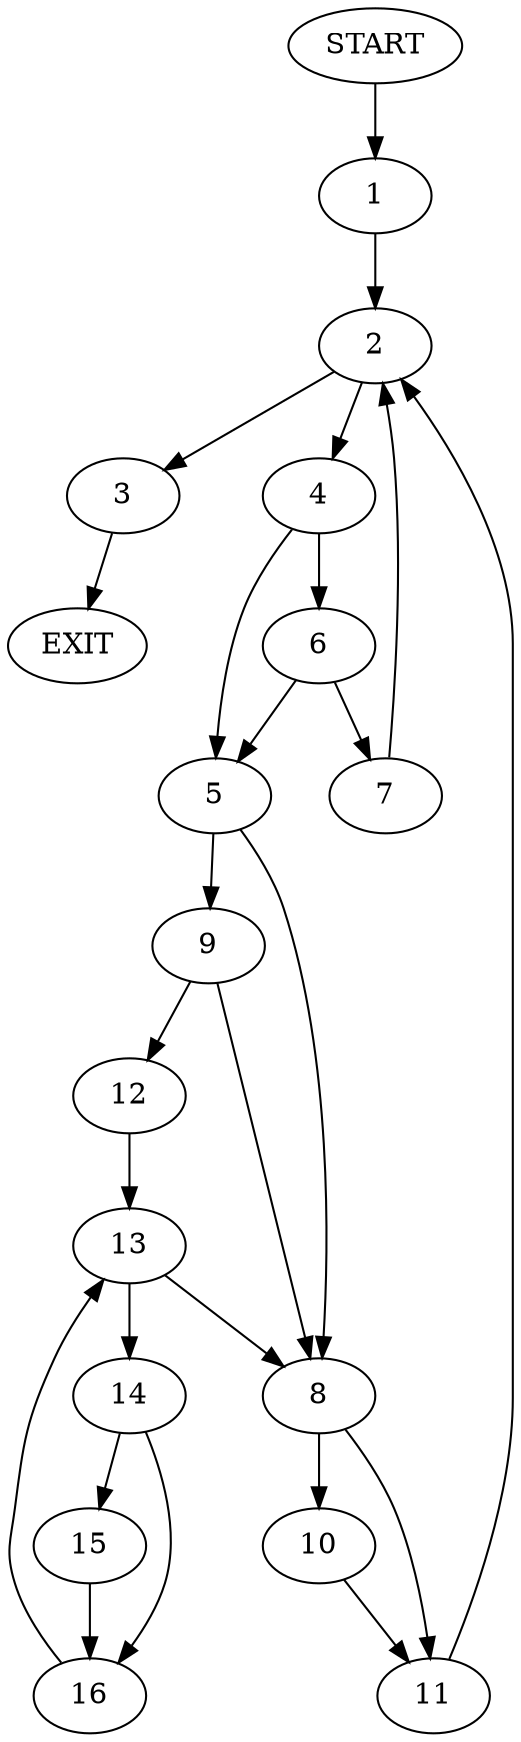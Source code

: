 digraph {
0 [label="START"]
17 [label="EXIT"]
0 -> 1
1 -> 2
2 -> 3
2 -> 4
4 -> 5
4 -> 6
3 -> 17
6 -> 7
6 -> 5
5 -> 8
5 -> 9
7 -> 2
8 -> 10
8 -> 11
9 -> 8
9 -> 12
12 -> 13
13 -> 8
13 -> 14
14 -> 15
14 -> 16
16 -> 13
15 -> 16
11 -> 2
10 -> 11
}
